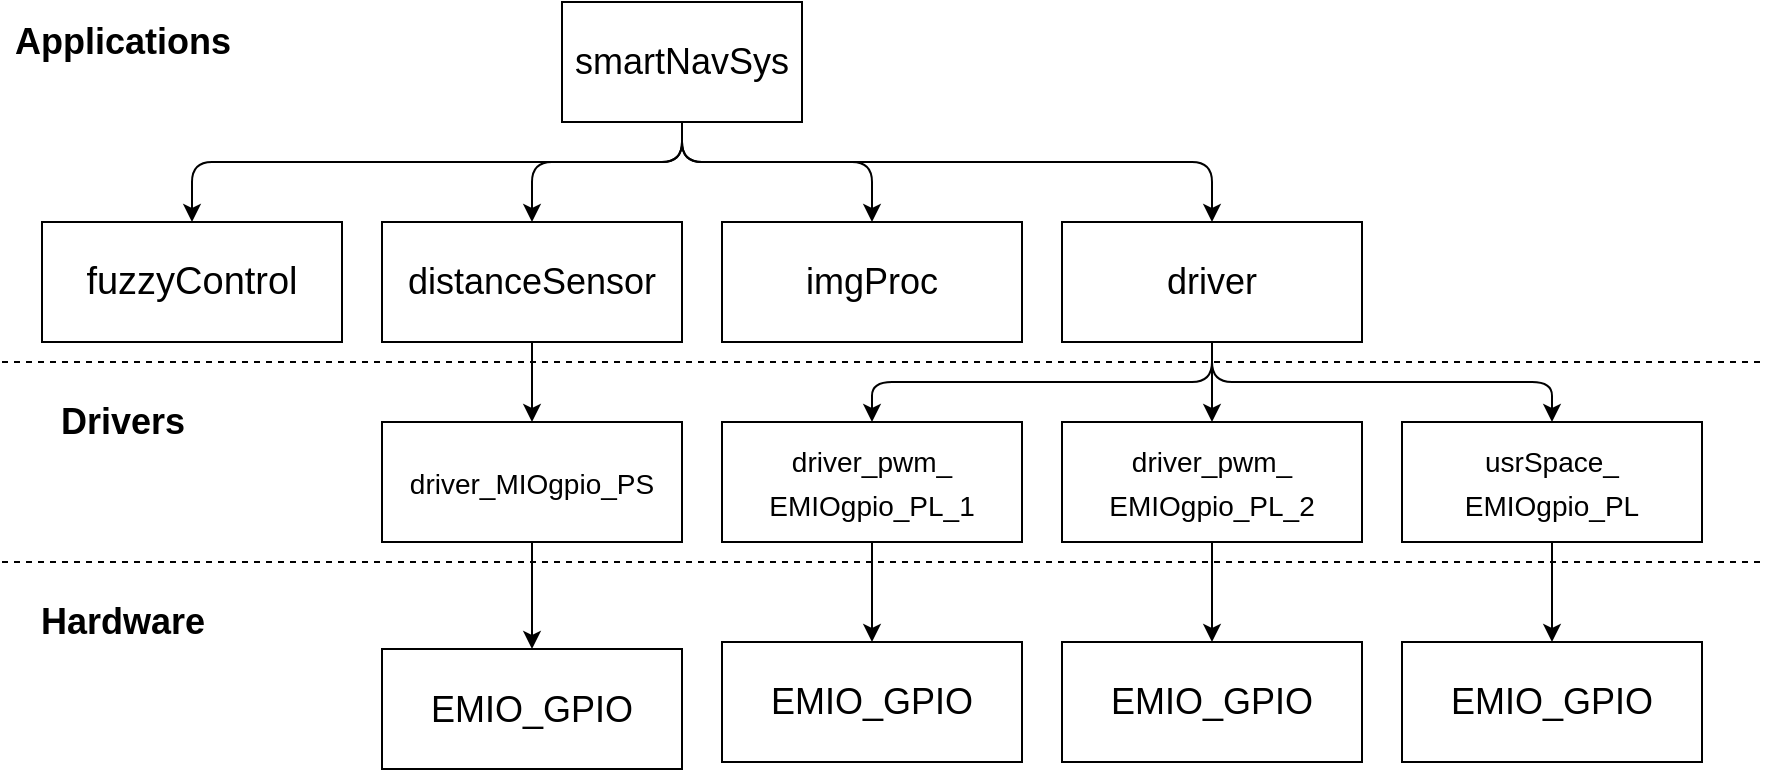 <mxfile>
    <diagram id="Lh2V6kkWJeTsns9pRhTM" name="Page-1">
        <mxGraphModel dx="1064" dy="836" grid="1" gridSize="10" guides="1" tooltips="1" connect="1" arrows="1" fold="1" page="1" pageScale="1" pageWidth="500" pageHeight="500" math="0" shadow="0">
            <root>
                <mxCell id="0"/>
                <mxCell id="1" parent="0"/>
                <mxCell id="11" style="edgeStyle=orthogonalEdgeStyle;html=1;entryX=0.5;entryY=0;entryDx=0;entryDy=0;rounded=1;" parent="1" target="45" edge="1">
                    <mxGeometry relative="1" as="geometry">
                        <mxPoint x="340" y="80" as="sourcePoint"/>
                        <mxPoint x="100" y="180" as="targetPoint"/>
                        <Array as="points">
                            <mxPoint x="340" y="140"/>
                            <mxPoint x="95" y="140"/>
                        </Array>
                    </mxGeometry>
                </mxCell>
                <mxCell id="12" style="edgeStyle=orthogonalEdgeStyle;rounded=1;html=1;entryX=0.5;entryY=0;entryDx=0;entryDy=0;" parent="1" target="47" edge="1">
                    <mxGeometry relative="1" as="geometry">
                        <mxPoint x="340" y="80" as="sourcePoint"/>
                        <mxPoint x="420" y="180" as="targetPoint"/>
                        <Array as="points">
                            <mxPoint x="340" y="140"/>
                            <mxPoint x="435" y="140"/>
                        </Array>
                    </mxGeometry>
                </mxCell>
                <mxCell id="13" style="edgeStyle=orthogonalEdgeStyle;rounded=1;html=1;entryX=0.5;entryY=0;entryDx=0;entryDy=0;" parent="1" target="46" edge="1">
                    <mxGeometry relative="1" as="geometry">
                        <mxPoint x="340" y="80" as="sourcePoint"/>
                        <mxPoint x="260" y="180.0" as="targetPoint"/>
                        <Array as="points">
                            <mxPoint x="340" y="140"/>
                            <mxPoint x="265" y="140"/>
                        </Array>
                    </mxGeometry>
                </mxCell>
                <mxCell id="14" style="edgeStyle=orthogonalEdgeStyle;rounded=1;html=1;exitX=0.5;exitY=1;exitDx=0;exitDy=0;entryX=0.5;entryY=0;entryDx=0;entryDy=0;" parent="1" source="44" target="48" edge="1">
                    <mxGeometry relative="1" as="geometry">
                        <mxPoint x="340" y="80" as="sourcePoint"/>
                        <mxPoint x="580.029" y="170" as="targetPoint"/>
                        <Array as="points">
                            <mxPoint x="340" y="140"/>
                            <mxPoint x="605" y="140"/>
                        </Array>
                    </mxGeometry>
                </mxCell>
                <mxCell id="34" style="edgeStyle=none;curved=1;html=1;fontSize=11;startArrow=none;startFill=0;strokeWidth=1;elbow=vertical;exitX=0.5;exitY=1;exitDx=0;exitDy=0;" parent="1" source="48" target="54" edge="1">
                    <mxGeometry relative="1" as="geometry">
                        <mxPoint x="583.462" y="250" as="sourcePoint"/>
                    </mxGeometry>
                </mxCell>
                <mxCell id="36" style="edgeStyle=orthogonalEdgeStyle;html=1;fontSize=11;startArrow=none;startFill=0;strokeWidth=1;elbow=vertical;exitX=0.5;exitY=1;exitDx=0;exitDy=0;entryX=0.5;entryY=0;entryDx=0;entryDy=0;" parent="1" source="48" target="57" edge="1">
                    <mxGeometry relative="1" as="geometry">
                        <mxPoint x="580.029" y="250" as="sourcePoint"/>
                        <Array as="points">
                            <mxPoint x="605" y="250"/>
                            <mxPoint x="775" y="250"/>
                        </Array>
                    </mxGeometry>
                </mxCell>
                <mxCell id="21" value="" style="endArrow=none;dashed=1;html=1;rounded=1;" parent="1" edge="1">
                    <mxGeometry width="50" height="50" relative="1" as="geometry">
                        <mxPoint y="340" as="sourcePoint"/>
                        <mxPoint x="880" y="340" as="targetPoint"/>
                    </mxGeometry>
                </mxCell>
                <mxCell id="22" value="&lt;font style=&quot;font-size: 18px;&quot;&gt;Drivers&lt;/font&gt;" style="text;strokeColor=none;fillColor=none;html=1;fontSize=18;fontStyle=1;verticalAlign=middle;align=center;" parent="1" vertex="1">
                    <mxGeometry x="10" y="250" width="100" height="40" as="geometry"/>
                </mxCell>
                <mxCell id="26" value="Hardware" style="text;strokeColor=none;fillColor=none;html=1;fontSize=18;fontStyle=1;verticalAlign=middle;align=center;" parent="1" vertex="1">
                    <mxGeometry x="10" y="350" width="100" height="40" as="geometry"/>
                </mxCell>
                <mxCell id="27" value="" style="endArrow=none;dashed=1;html=1;rounded=1;" parent="1" edge="1">
                    <mxGeometry width="50" height="50" relative="1" as="geometry">
                        <mxPoint y="240" as="sourcePoint"/>
                        <mxPoint x="880" y="240" as="targetPoint"/>
                    </mxGeometry>
                </mxCell>
                <mxCell id="44" value="&lt;span&gt;&lt;font style=&quot;font-size: 18px&quot;&gt;smartNavSys&lt;/font&gt;&lt;/span&gt;" style="rounded=0;whiteSpace=wrap;html=1;fontSize=14;" parent="1" vertex="1">
                    <mxGeometry x="280" y="60" width="120" height="60" as="geometry"/>
                </mxCell>
                <mxCell id="45" value="&lt;span style=&quot;font-size: 19px&quot;&gt;fuzzyControl&lt;/span&gt;" style="rounded=0;whiteSpace=wrap;html=1;fontSize=18;" parent="1" vertex="1">
                    <mxGeometry x="20" y="170" width="150" height="60" as="geometry"/>
                </mxCell>
                <mxCell id="53" style="edgeStyle=none;curved=1;html=1;fontSize=14;startArrow=none;startFill=0;endArrow=classic;endFill=1;strokeWidth=1;" parent="1" source="46" target="49" edge="1">
                    <mxGeometry relative="1" as="geometry"/>
                </mxCell>
                <mxCell id="46" value="&lt;span&gt;distanceSensor&lt;/span&gt;" style="rounded=0;whiteSpace=wrap;html=1;fontSize=18;" parent="1" vertex="1">
                    <mxGeometry x="190" y="170" width="150" height="60" as="geometry"/>
                </mxCell>
                <mxCell id="47" value="&lt;span&gt;imgProc&lt;/span&gt;" style="rounded=0;whiteSpace=wrap;html=1;fontSize=18;" parent="1" vertex="1">
                    <mxGeometry x="360" y="170" width="150" height="60" as="geometry"/>
                </mxCell>
                <mxCell id="48" value="&lt;span&gt;driver&lt;/span&gt;" style="rounded=0;whiteSpace=wrap;html=1;fontSize=18;" parent="1" vertex="1">
                    <mxGeometry x="530" y="170" width="150" height="60" as="geometry"/>
                </mxCell>
                <mxCell id="65" style="edgeStyle=none;curved=1;html=1;fontSize=18;startArrow=none;startFill=0;endArrow=classic;endFill=1;strokeWidth=1;" parent="1" source="49" target="64" edge="1">
                    <mxGeometry relative="1" as="geometry"/>
                </mxCell>
                <mxCell id="49" value="&lt;span style=&quot;font-size: 14px&quot;&gt;driver_&lt;/span&gt;&lt;span style=&quot;font-size: 14px&quot;&gt;MIOgpio_PS&lt;/span&gt;" style="rounded=0;whiteSpace=wrap;html=1;fontSize=18;" parent="1" vertex="1">
                    <mxGeometry x="190" y="270" width="150" height="60" as="geometry"/>
                </mxCell>
                <mxCell id="62" style="edgeStyle=none;curved=1;html=1;entryX=0.5;entryY=0;entryDx=0;entryDy=0;fontSize=18;startArrow=none;startFill=0;endArrow=classic;endFill=1;strokeWidth=1;" parent="1" source="54" target="60" edge="1">
                    <mxGeometry relative="1" as="geometry"/>
                </mxCell>
                <mxCell id="54" value="&lt;span style=&quot;font-size: 14px&quot;&gt;driver_pwm_&lt;/span&gt;&lt;br style=&quot;font-size: 14px&quot;&gt;&lt;span style=&quot;font-size: 14px&quot;&gt;EMIOgpio_PL_2&lt;/span&gt;" style="rounded=0;whiteSpace=wrap;html=1;fontSize=18;" parent="1" vertex="1">
                    <mxGeometry x="530" y="270" width="150" height="60" as="geometry"/>
                </mxCell>
                <mxCell id="63" style="edgeStyle=none;curved=1;html=1;entryX=0.5;entryY=0;entryDx=0;entryDy=0;fontSize=18;startArrow=none;startFill=0;endArrow=classic;endFill=1;strokeWidth=1;" parent="1" source="55" target="61" edge="1">
                    <mxGeometry relative="1" as="geometry"/>
                </mxCell>
                <mxCell id="55" value="&lt;span style=&quot;font-size: 14px&quot;&gt;driver_pwm_&lt;/span&gt;&lt;br style=&quot;font-size: 14px&quot;&gt;&lt;span style=&quot;font-size: 14px&quot;&gt;EMIOgpio_PL_1&lt;/span&gt;" style="rounded=0;whiteSpace=wrap;html=1;fontSize=18;" parent="1" vertex="1">
                    <mxGeometry x="360" y="270" width="150" height="60" as="geometry"/>
                </mxCell>
                <mxCell id="56" value="" style="edgeStyle=orthogonalEdgeStyle;html=1;entryX=0.5;entryY=0;entryDx=0;entryDy=0;fontSize=11;startArrow=none;startFill=0;strokeWidth=1;elbow=vertical;exitX=0.5;exitY=1;exitDx=0;exitDy=0;endArrow=classic;endFill=1;" parent="1" source="48" target="55" edge="1">
                    <mxGeometry relative="1" as="geometry">
                        <mxPoint x="605" y="230.0" as="sourcePoint"/>
                        <mxPoint x="420" y="340.0" as="targetPoint"/>
                        <Array as="points">
                            <mxPoint x="605" y="250"/>
                        </Array>
                    </mxGeometry>
                </mxCell>
                <mxCell id="59" style="edgeStyle=none;curved=1;html=1;fontSize=18;startArrow=none;startFill=0;endArrow=classic;endFill=1;strokeWidth=1;" parent="1" source="57" target="58" edge="1">
                    <mxGeometry relative="1" as="geometry"/>
                </mxCell>
                <mxCell id="57" value="&lt;span style=&quot;font-size: 14px&quot;&gt;usrSpace_&lt;br&gt;&lt;/span&gt;&lt;span style=&quot;font-size: 14px&quot;&gt;EMIOgpio_PL&lt;/span&gt;" style="rounded=0;whiteSpace=wrap;html=1;fontSize=18;" parent="1" vertex="1">
                    <mxGeometry x="700" y="270" width="150" height="60" as="geometry"/>
                </mxCell>
                <mxCell id="58" value="&lt;font style=&quot;font-size: 18px&quot;&gt;EMIO_GPIO&lt;/font&gt;" style="rounded=0;whiteSpace=wrap;html=1;fontSize=18;" parent="1" vertex="1">
                    <mxGeometry x="700" y="380" width="150" height="60" as="geometry"/>
                </mxCell>
                <mxCell id="60" value="&lt;font style=&quot;font-size: 18px&quot;&gt;EMIO_GPIO&lt;/font&gt;" style="rounded=0;whiteSpace=wrap;html=1;fontSize=18;" parent="1" vertex="1">
                    <mxGeometry x="530" y="380" width="150" height="60" as="geometry"/>
                </mxCell>
                <mxCell id="61" value="&lt;font style=&quot;font-size: 18px&quot;&gt;EMIO_GPIO&lt;/font&gt;" style="rounded=0;whiteSpace=wrap;html=1;fontSize=18;" parent="1" vertex="1">
                    <mxGeometry x="360" y="380" width="150" height="60" as="geometry"/>
                </mxCell>
                <mxCell id="64" value="&lt;font style=&quot;font-size: 18px&quot;&gt;EMIO_GPIO&lt;/font&gt;" style="rounded=0;whiteSpace=wrap;html=1;fontSize=18;" parent="1" vertex="1">
                    <mxGeometry x="190" y="383.5" width="150" height="60" as="geometry"/>
                </mxCell>
                <mxCell id="92" value="&lt;font style=&quot;font-size: 18px&quot;&gt;Applications&lt;/font&gt;" style="text;strokeColor=none;fillColor=none;html=1;fontSize=18;fontStyle=1;verticalAlign=middle;align=center;" vertex="1" parent="1">
                    <mxGeometry x="10" y="60" width="100" height="40" as="geometry"/>
                </mxCell>
            </root>
        </mxGraphModel>
    </diagram>
</mxfile>